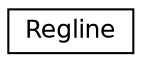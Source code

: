 digraph "Graphical Class Hierarchy"
{
 // INTERACTIVE_SVG=YES
  edge [fontname="Helvetica",fontsize="12",labelfontname="Helvetica",labelfontsize="12"];
  node [fontname="Helvetica",fontsize="12",shape=record];
  rankdir="LR";
  Node1 [label="Regline",height=0.2,width=0.4,color="black", fillcolor="white", style="filled",URL="$a00013.html"];
}

